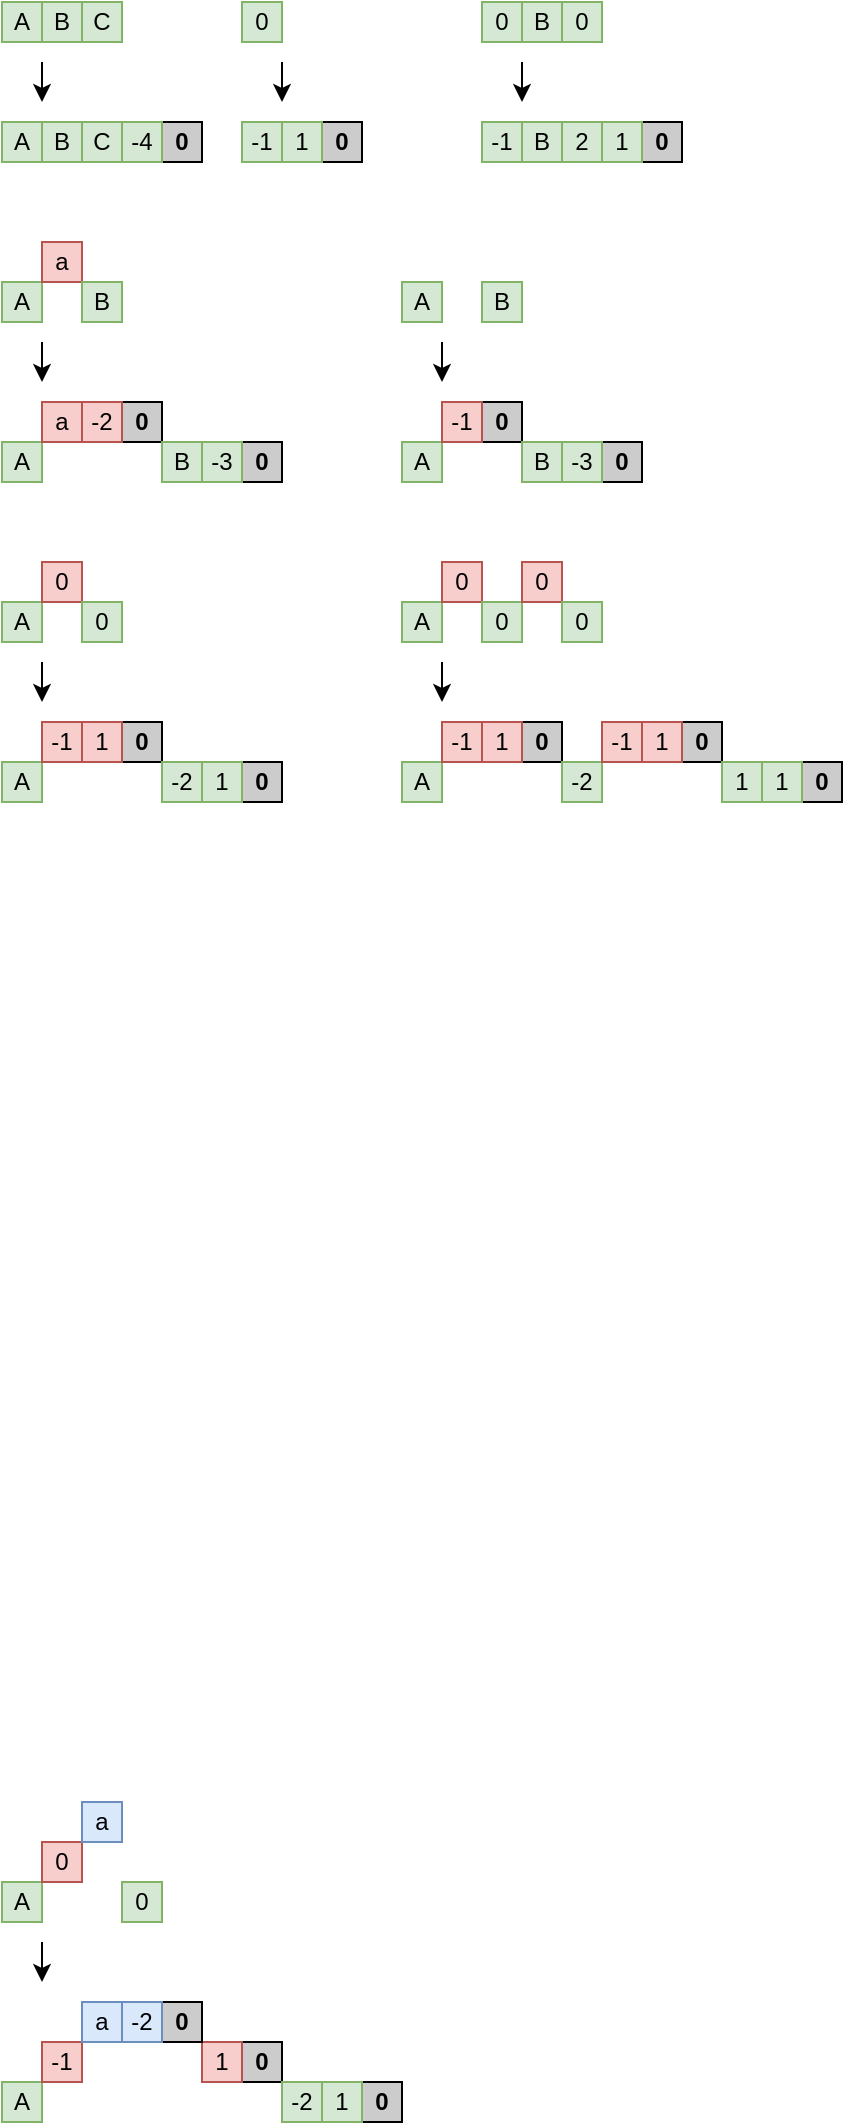 <mxfile version="24.2.5" type="device">
  <diagram name="Page-1" id="lWNguFLB6w7WDzoqWuzC">
    <mxGraphModel dx="482" dy="288" grid="1" gridSize="10" guides="1" tooltips="1" connect="1" arrows="1" fold="1" page="1" pageScale="1" pageWidth="850" pageHeight="1100" math="0" shadow="0">
      <root>
        <mxCell id="0" />
        <mxCell id="1" parent="0" />
        <mxCell id="5RoPjCUc7wu4f7_gC1kw-3" value="A" style="rounded=0;whiteSpace=wrap;html=1;fillColor=#d5e8d4;strokeColor=#82b366;" parent="1" vertex="1">
          <mxGeometry x="40" y="40" width="20" height="20" as="geometry" />
        </mxCell>
        <mxCell id="5RoPjCUc7wu4f7_gC1kw-6" value="B" style="rounded=0;whiteSpace=wrap;html=1;fillColor=#d5e8d4;strokeColor=#82b366;" parent="1" vertex="1">
          <mxGeometry x="60" y="40" width="20" height="20" as="geometry" />
        </mxCell>
        <mxCell id="5RoPjCUc7wu4f7_gC1kw-14" value="C" style="rounded=0;whiteSpace=wrap;html=1;fillColor=#d5e8d4;strokeColor=#82b366;" parent="1" vertex="1">
          <mxGeometry x="80" y="40" width="20" height="20" as="geometry" />
        </mxCell>
        <mxCell id="5RoPjCUc7wu4f7_gC1kw-28" value="A" style="rounded=0;whiteSpace=wrap;html=1;fillColor=#d5e8d4;strokeColor=#82b366;" parent="1" vertex="1">
          <mxGeometry x="40" y="100" width="20" height="20" as="geometry" />
        </mxCell>
        <mxCell id="5RoPjCUc7wu4f7_gC1kw-29" value="B" style="rounded=0;whiteSpace=wrap;html=1;fillColor=#d5e8d4;strokeColor=#82b366;" parent="1" vertex="1">
          <mxGeometry x="60" y="100" width="20" height="20" as="geometry" />
        </mxCell>
        <mxCell id="5RoPjCUc7wu4f7_gC1kw-30" value="C" style="rounded=0;whiteSpace=wrap;html=1;fillColor=#d5e8d4;strokeColor=#82b366;" parent="1" vertex="1">
          <mxGeometry x="80" y="100" width="20" height="20" as="geometry" />
        </mxCell>
        <mxCell id="5RoPjCUc7wu4f7_gC1kw-31" value="&lt;b&gt;0&lt;/b&gt;" style="rounded=0;whiteSpace=wrap;html=1;fillStyle=solid;fillColor=#CCCCCC;" parent="1" vertex="1">
          <mxGeometry x="120" y="100" width="20" height="20" as="geometry" />
        </mxCell>
        <mxCell id="5RoPjCUc7wu4f7_gC1kw-32" value="-4" style="rounded=0;whiteSpace=wrap;html=1;fillColor=#d5e8d4;strokeColor=#82b366;" parent="1" vertex="1">
          <mxGeometry x="100" y="100" width="20" height="20" as="geometry" />
        </mxCell>
        <mxCell id="5RoPjCUc7wu4f7_gC1kw-33" value="" style="endArrow=classic;html=1;rounded=0;" parent="1" edge="1">
          <mxGeometry width="50" height="50" relative="1" as="geometry">
            <mxPoint x="60" y="70" as="sourcePoint" />
            <mxPoint x="60" y="90" as="targetPoint" />
          </mxGeometry>
        </mxCell>
        <mxCell id="5RoPjCUc7wu4f7_gC1kw-34" value="0" style="rounded=0;whiteSpace=wrap;html=1;fillColor=#d5e8d4;strokeColor=#82b366;" parent="1" vertex="1">
          <mxGeometry x="280" y="40" width="20" height="20" as="geometry" />
        </mxCell>
        <mxCell id="5RoPjCUc7wu4f7_gC1kw-35" value="B" style="rounded=0;whiteSpace=wrap;html=1;fillColor=#d5e8d4;strokeColor=#82b366;" parent="1" vertex="1">
          <mxGeometry x="300" y="40" width="20" height="20" as="geometry" />
        </mxCell>
        <mxCell id="5RoPjCUc7wu4f7_gC1kw-36" value="0" style="rounded=0;whiteSpace=wrap;html=1;fillColor=#d5e8d4;strokeColor=#82b366;" parent="1" vertex="1">
          <mxGeometry x="320" y="40" width="20" height="20" as="geometry" />
        </mxCell>
        <mxCell id="5RoPjCUc7wu4f7_gC1kw-37" value="-1" style="rounded=0;whiteSpace=wrap;html=1;fillColor=#d5e8d4;strokeColor=#82b366;" parent="1" vertex="1">
          <mxGeometry x="280" y="100" width="20" height="20" as="geometry" />
        </mxCell>
        <mxCell id="5RoPjCUc7wu4f7_gC1kw-38" value="B" style="rounded=0;whiteSpace=wrap;html=1;fillColor=#d5e8d4;strokeColor=#82b366;" parent="1" vertex="1">
          <mxGeometry x="300" y="100" width="20" height="20" as="geometry" />
        </mxCell>
        <mxCell id="5RoPjCUc7wu4f7_gC1kw-39" value="2" style="rounded=0;whiteSpace=wrap;html=1;fillColor=#d5e8d4;strokeColor=#82b366;" parent="1" vertex="1">
          <mxGeometry x="320" y="100" width="20" height="20" as="geometry" />
        </mxCell>
        <mxCell id="5RoPjCUc7wu4f7_gC1kw-40" value="&lt;b&gt;0&lt;/b&gt;" style="rounded=0;whiteSpace=wrap;html=1;fillStyle=solid;fillColor=#CCCCCC;" parent="1" vertex="1">
          <mxGeometry x="360" y="100" width="20" height="20" as="geometry" />
        </mxCell>
        <mxCell id="5RoPjCUc7wu4f7_gC1kw-41" value="1" style="rounded=0;whiteSpace=wrap;html=1;fillColor=#d5e8d4;strokeColor=#82b366;" parent="1" vertex="1">
          <mxGeometry x="340" y="100" width="20" height="20" as="geometry" />
        </mxCell>
        <mxCell id="5RoPjCUc7wu4f7_gC1kw-42" value="" style="endArrow=classic;html=1;rounded=0;" parent="1" edge="1">
          <mxGeometry width="50" height="50" relative="1" as="geometry">
            <mxPoint x="300" y="70" as="sourcePoint" />
            <mxPoint x="300" y="90" as="targetPoint" />
          </mxGeometry>
        </mxCell>
        <mxCell id="5RoPjCUc7wu4f7_gC1kw-43" value="0" style="rounded=0;whiteSpace=wrap;html=1;fillColor=#d5e8d4;strokeColor=#82b366;" parent="1" vertex="1">
          <mxGeometry x="160" y="40" width="20" height="20" as="geometry" />
        </mxCell>
        <mxCell id="5RoPjCUc7wu4f7_gC1kw-46" value="-1" style="rounded=0;whiteSpace=wrap;html=1;fillColor=#d5e8d4;strokeColor=#82b366;" parent="1" vertex="1">
          <mxGeometry x="160" y="100" width="20" height="20" as="geometry" />
        </mxCell>
        <mxCell id="5RoPjCUc7wu4f7_gC1kw-49" value="&lt;b&gt;0&lt;/b&gt;" style="rounded=0;whiteSpace=wrap;html=1;fillStyle=solid;fillColor=#CCCCCC;" parent="1" vertex="1">
          <mxGeometry x="200" y="100" width="20" height="20" as="geometry" />
        </mxCell>
        <mxCell id="5RoPjCUc7wu4f7_gC1kw-50" value="1" style="rounded=0;whiteSpace=wrap;html=1;fillColor=#d5e8d4;strokeColor=#82b366;" parent="1" vertex="1">
          <mxGeometry x="180" y="100" width="20" height="20" as="geometry" />
        </mxCell>
        <mxCell id="5RoPjCUc7wu4f7_gC1kw-51" value="" style="endArrow=classic;html=1;rounded=0;" parent="1" edge="1">
          <mxGeometry width="50" height="50" relative="1" as="geometry">
            <mxPoint x="180" y="70" as="sourcePoint" />
            <mxPoint x="180" y="90" as="targetPoint" />
          </mxGeometry>
        </mxCell>
        <mxCell id="5RoPjCUc7wu4f7_gC1kw-52" value="A" style="rounded=0;whiteSpace=wrap;html=1;fillColor=#d5e8d4;strokeColor=#82b366;" parent="1" vertex="1">
          <mxGeometry x="40" y="260" width="20" height="20" as="geometry" />
        </mxCell>
        <mxCell id="5RoPjCUc7wu4f7_gC1kw-53" value="a" style="rounded=0;whiteSpace=wrap;html=1;fillColor=#f8cecc;strokeColor=#b85450;" parent="1" vertex="1">
          <mxGeometry x="60" y="240" width="20" height="20" as="geometry" />
        </mxCell>
        <mxCell id="5RoPjCUc7wu4f7_gC1kw-54" value="&lt;b&gt;0&lt;/b&gt;" style="rounded=0;whiteSpace=wrap;html=1;fillStyle=solid;fillColor=#CCCCCC;" parent="1" vertex="1">
          <mxGeometry x="100" y="240" width="20" height="20" as="geometry" />
        </mxCell>
        <mxCell id="5RoPjCUc7wu4f7_gC1kw-55" value="B" style="rounded=0;whiteSpace=wrap;html=1;fillColor=#d5e8d4;strokeColor=#82b366;" parent="1" vertex="1">
          <mxGeometry x="120" y="260" width="20" height="20" as="geometry" />
        </mxCell>
        <mxCell id="5RoPjCUc7wu4f7_gC1kw-56" value="-2" style="rounded=0;whiteSpace=wrap;html=1;fillColor=#f8cecc;strokeColor=#b85450;" parent="1" vertex="1">
          <mxGeometry x="80" y="240" width="20" height="20" as="geometry" />
        </mxCell>
        <mxCell id="5RoPjCUc7wu4f7_gC1kw-58" value="&lt;b&gt;0&lt;/b&gt;" style="rounded=0;whiteSpace=wrap;html=1;fillStyle=solid;fillColor=#CCCCCC;" parent="1" vertex="1">
          <mxGeometry x="160" y="260" width="20" height="20" as="geometry" />
        </mxCell>
        <mxCell id="5RoPjCUc7wu4f7_gC1kw-59" value="-3" style="rounded=0;whiteSpace=wrap;html=1;fillColor=#d5e8d4;strokeColor=#82b366;" parent="1" vertex="1">
          <mxGeometry x="140" y="260" width="20" height="20" as="geometry" />
        </mxCell>
        <mxCell id="5RoPjCUc7wu4f7_gC1kw-60" value="A" style="rounded=0;whiteSpace=wrap;html=1;fillColor=#d5e8d4;strokeColor=#82b366;" parent="1" vertex="1">
          <mxGeometry x="40" y="180" width="20" height="20" as="geometry" />
        </mxCell>
        <mxCell id="5RoPjCUc7wu4f7_gC1kw-61" value="a" style="rounded=0;whiteSpace=wrap;html=1;fillColor=#f8cecc;strokeColor=#b85450;" parent="1" vertex="1">
          <mxGeometry x="60" y="160" width="20" height="20" as="geometry" />
        </mxCell>
        <mxCell id="5RoPjCUc7wu4f7_gC1kw-63" value="B" style="rounded=0;whiteSpace=wrap;html=1;fillColor=#d5e8d4;strokeColor=#82b366;" parent="1" vertex="1">
          <mxGeometry x="80" y="180" width="20" height="20" as="geometry" />
        </mxCell>
        <mxCell id="5RoPjCUc7wu4f7_gC1kw-67" value="" style="endArrow=classic;html=1;rounded=0;" parent="1" edge="1">
          <mxGeometry width="50" height="50" relative="1" as="geometry">
            <mxPoint x="60" y="210" as="sourcePoint" />
            <mxPoint x="60" y="230" as="targetPoint" />
          </mxGeometry>
        </mxCell>
        <mxCell id="5RoPjCUc7wu4f7_gC1kw-68" value="A" style="rounded=0;whiteSpace=wrap;html=1;fillColor=#d5e8d4;strokeColor=#82b366;" parent="1" vertex="1">
          <mxGeometry x="240" y="260" width="20" height="20" as="geometry" />
        </mxCell>
        <mxCell id="5RoPjCUc7wu4f7_gC1kw-70" value="&lt;b&gt;0&lt;/b&gt;" style="rounded=0;whiteSpace=wrap;html=1;fillStyle=solid;fillColor=#CCCCCC;" parent="1" vertex="1">
          <mxGeometry x="280" y="240" width="20" height="20" as="geometry" />
        </mxCell>
        <mxCell id="5RoPjCUc7wu4f7_gC1kw-71" value="B" style="rounded=0;whiteSpace=wrap;html=1;fillColor=#d5e8d4;strokeColor=#82b366;" parent="1" vertex="1">
          <mxGeometry x="300" y="260" width="20" height="20" as="geometry" />
        </mxCell>
        <mxCell id="5RoPjCUc7wu4f7_gC1kw-72" value="-1" style="rounded=0;whiteSpace=wrap;html=1;fillColor=#f8cecc;strokeColor=#b85450;" parent="1" vertex="1">
          <mxGeometry x="260" y="240" width="20" height="20" as="geometry" />
        </mxCell>
        <mxCell id="5RoPjCUc7wu4f7_gC1kw-73" value="&lt;b&gt;0&lt;/b&gt;" style="rounded=0;whiteSpace=wrap;html=1;fillStyle=solid;fillColor=#CCCCCC;" parent="1" vertex="1">
          <mxGeometry x="340" y="260" width="20" height="20" as="geometry" />
        </mxCell>
        <mxCell id="5RoPjCUc7wu4f7_gC1kw-74" value="-3" style="rounded=0;whiteSpace=wrap;html=1;fillColor=#d5e8d4;strokeColor=#82b366;" parent="1" vertex="1">
          <mxGeometry x="320" y="260" width="20" height="20" as="geometry" />
        </mxCell>
        <mxCell id="5RoPjCUc7wu4f7_gC1kw-75" value="A" style="rounded=0;whiteSpace=wrap;html=1;fillColor=#d5e8d4;strokeColor=#82b366;" parent="1" vertex="1">
          <mxGeometry x="240" y="180" width="20" height="20" as="geometry" />
        </mxCell>
        <mxCell id="5RoPjCUc7wu4f7_gC1kw-77" value="B" style="rounded=0;whiteSpace=wrap;html=1;fillColor=#d5e8d4;strokeColor=#82b366;" parent="1" vertex="1">
          <mxGeometry x="280" y="180" width="20" height="20" as="geometry" />
        </mxCell>
        <mxCell id="5RoPjCUc7wu4f7_gC1kw-78" value="" style="endArrow=classic;html=1;rounded=0;" parent="1" edge="1">
          <mxGeometry width="50" height="50" relative="1" as="geometry">
            <mxPoint x="260" y="210" as="sourcePoint" />
            <mxPoint x="260" y="230" as="targetPoint" />
          </mxGeometry>
        </mxCell>
        <mxCell id="5RoPjCUc7wu4f7_gC1kw-79" value="A" style="rounded=0;whiteSpace=wrap;html=1;fillColor=#d5e8d4;strokeColor=#82b366;" parent="1" vertex="1">
          <mxGeometry x="40" y="420" width="20" height="20" as="geometry" />
        </mxCell>
        <mxCell id="5RoPjCUc7wu4f7_gC1kw-80" value="-1" style="rounded=0;whiteSpace=wrap;html=1;fillColor=#f8cecc;strokeColor=#b85450;" parent="1" vertex="1">
          <mxGeometry x="60" y="400" width="20" height="20" as="geometry" />
        </mxCell>
        <mxCell id="5RoPjCUc7wu4f7_gC1kw-81" value="&lt;b&gt;0&lt;/b&gt;" style="rounded=0;whiteSpace=wrap;html=1;fillStyle=solid;fillColor=#CCCCCC;" parent="1" vertex="1">
          <mxGeometry x="100" y="400" width="20" height="20" as="geometry" />
        </mxCell>
        <mxCell id="5RoPjCUc7wu4f7_gC1kw-82" value="-2" style="rounded=0;whiteSpace=wrap;html=1;fillColor=#d5e8d4;strokeColor=#82b366;" parent="1" vertex="1">
          <mxGeometry x="120" y="420" width="20" height="20" as="geometry" />
        </mxCell>
        <mxCell id="5RoPjCUc7wu4f7_gC1kw-83" value="1" style="rounded=0;whiteSpace=wrap;html=1;fillColor=#f8cecc;strokeColor=#b85450;" parent="1" vertex="1">
          <mxGeometry x="80" y="400" width="20" height="20" as="geometry" />
        </mxCell>
        <mxCell id="5RoPjCUc7wu4f7_gC1kw-84" value="&lt;b&gt;0&lt;/b&gt;" style="rounded=0;whiteSpace=wrap;html=1;fillStyle=solid;fillColor=#CCCCCC;" parent="1" vertex="1">
          <mxGeometry x="160" y="420" width="20" height="20" as="geometry" />
        </mxCell>
        <mxCell id="5RoPjCUc7wu4f7_gC1kw-85" value="1" style="rounded=0;whiteSpace=wrap;html=1;fillColor=#d5e8d4;strokeColor=#82b366;" parent="1" vertex="1">
          <mxGeometry x="140" y="420" width="20" height="20" as="geometry" />
        </mxCell>
        <mxCell id="5RoPjCUc7wu4f7_gC1kw-86" value="A" style="rounded=0;whiteSpace=wrap;html=1;fillColor=#d5e8d4;strokeColor=#82b366;" parent="1" vertex="1">
          <mxGeometry x="40" y="340" width="20" height="20" as="geometry" />
        </mxCell>
        <mxCell id="5RoPjCUc7wu4f7_gC1kw-87" value="0" style="rounded=0;whiteSpace=wrap;html=1;fillColor=#f8cecc;strokeColor=#b85450;" parent="1" vertex="1">
          <mxGeometry x="60" y="320" width="20" height="20" as="geometry" />
        </mxCell>
        <mxCell id="5RoPjCUc7wu4f7_gC1kw-88" value="0" style="rounded=0;whiteSpace=wrap;html=1;fillColor=#d5e8d4;strokeColor=#82b366;" parent="1" vertex="1">
          <mxGeometry x="80" y="340" width="20" height="20" as="geometry" />
        </mxCell>
        <mxCell id="5RoPjCUc7wu4f7_gC1kw-89" value="" style="endArrow=classic;html=1;rounded=0;" parent="1" edge="1">
          <mxGeometry width="50" height="50" relative="1" as="geometry">
            <mxPoint x="60" y="370" as="sourcePoint" />
            <mxPoint x="60" y="390" as="targetPoint" />
          </mxGeometry>
        </mxCell>
        <mxCell id="5RoPjCUc7wu4f7_gC1kw-90" value="A" style="rounded=0;whiteSpace=wrap;html=1;fillColor=#d5e8d4;strokeColor=#82b366;" parent="1" vertex="1">
          <mxGeometry x="240" y="420" width="20" height="20" as="geometry" />
        </mxCell>
        <mxCell id="5RoPjCUc7wu4f7_gC1kw-91" value="-1" style="rounded=0;whiteSpace=wrap;html=1;fillColor=#f8cecc;strokeColor=#b85450;" parent="1" vertex="1">
          <mxGeometry x="260" y="400" width="20" height="20" as="geometry" />
        </mxCell>
        <mxCell id="5RoPjCUc7wu4f7_gC1kw-92" value="&lt;b&gt;0&lt;/b&gt;" style="rounded=0;whiteSpace=wrap;html=1;fillStyle=solid;fillColor=#CCCCCC;" parent="1" vertex="1">
          <mxGeometry x="300" y="400" width="20" height="20" as="geometry" />
        </mxCell>
        <mxCell id="5RoPjCUc7wu4f7_gC1kw-93" value="-2" style="rounded=0;whiteSpace=wrap;html=1;fillColor=#d5e8d4;strokeColor=#82b366;" parent="1" vertex="1">
          <mxGeometry x="320" y="420" width="20" height="20" as="geometry" />
        </mxCell>
        <mxCell id="5RoPjCUc7wu4f7_gC1kw-94" value="1" style="rounded=0;whiteSpace=wrap;html=1;fillColor=#f8cecc;strokeColor=#b85450;" parent="1" vertex="1">
          <mxGeometry x="280" y="400" width="20" height="20" as="geometry" />
        </mxCell>
        <mxCell id="5RoPjCUc7wu4f7_gC1kw-97" value="A" style="rounded=0;whiteSpace=wrap;html=1;fillColor=#d5e8d4;strokeColor=#82b366;" parent="1" vertex="1">
          <mxGeometry x="240" y="340" width="20" height="20" as="geometry" />
        </mxCell>
        <mxCell id="5RoPjCUc7wu4f7_gC1kw-98" value="0" style="rounded=0;whiteSpace=wrap;html=1;fillColor=#f8cecc;strokeColor=#b85450;" parent="1" vertex="1">
          <mxGeometry x="260" y="320" width="20" height="20" as="geometry" />
        </mxCell>
        <mxCell id="5RoPjCUc7wu4f7_gC1kw-99" value="0" style="rounded=0;whiteSpace=wrap;html=1;fillColor=#d5e8d4;strokeColor=#82b366;" parent="1" vertex="1">
          <mxGeometry x="280" y="340" width="20" height="20" as="geometry" />
        </mxCell>
        <mxCell id="5RoPjCUc7wu4f7_gC1kw-100" value="" style="endArrow=classic;html=1;rounded=0;" parent="1" edge="1">
          <mxGeometry width="50" height="50" relative="1" as="geometry">
            <mxPoint x="260" y="370" as="sourcePoint" />
            <mxPoint x="260" y="390" as="targetPoint" />
          </mxGeometry>
        </mxCell>
        <mxCell id="5RoPjCUc7wu4f7_gC1kw-101" value="0" style="rounded=0;whiteSpace=wrap;html=1;fillColor=#f8cecc;strokeColor=#b85450;" parent="1" vertex="1">
          <mxGeometry x="300" y="320" width="20" height="20" as="geometry" />
        </mxCell>
        <mxCell id="5RoPjCUc7wu4f7_gC1kw-102" value="0" style="rounded=0;whiteSpace=wrap;html=1;fillColor=#d5e8d4;strokeColor=#82b366;" parent="1" vertex="1">
          <mxGeometry x="320" y="340" width="20" height="20" as="geometry" />
        </mxCell>
        <mxCell id="5RoPjCUc7wu4f7_gC1kw-103" value="-1" style="rounded=0;whiteSpace=wrap;html=1;fillColor=#f8cecc;strokeColor=#b85450;" parent="1" vertex="1">
          <mxGeometry x="340" y="400" width="20" height="20" as="geometry" />
        </mxCell>
        <mxCell id="5RoPjCUc7wu4f7_gC1kw-104" value="&lt;b&gt;0&lt;/b&gt;" style="rounded=0;whiteSpace=wrap;html=1;fillStyle=solid;fillColor=#CCCCCC;" parent="1" vertex="1">
          <mxGeometry x="380" y="400" width="20" height="20" as="geometry" />
        </mxCell>
        <mxCell id="5RoPjCUc7wu4f7_gC1kw-105" value="1" style="rounded=0;whiteSpace=wrap;html=1;fillColor=#d5e8d4;strokeColor=#82b366;" parent="1" vertex="1">
          <mxGeometry x="400" y="420" width="20" height="20" as="geometry" />
        </mxCell>
        <mxCell id="5RoPjCUc7wu4f7_gC1kw-106" value="1" style="rounded=0;whiteSpace=wrap;html=1;fillColor=#f8cecc;strokeColor=#b85450;" parent="1" vertex="1">
          <mxGeometry x="360" y="400" width="20" height="20" as="geometry" />
        </mxCell>
        <mxCell id="5RoPjCUc7wu4f7_gC1kw-107" value="&lt;b&gt;0&lt;/b&gt;" style="rounded=0;whiteSpace=wrap;html=1;fillStyle=solid;fillColor=#CCCCCC;" parent="1" vertex="1">
          <mxGeometry x="440" y="420" width="20" height="20" as="geometry" />
        </mxCell>
        <mxCell id="5RoPjCUc7wu4f7_gC1kw-108" value="1" style="rounded=0;whiteSpace=wrap;html=1;fillColor=#d5e8d4;strokeColor=#82b366;" parent="1" vertex="1">
          <mxGeometry x="420" y="420" width="20" height="20" as="geometry" />
        </mxCell>
        <mxCell id="5RoPjCUc7wu4f7_gC1kw-109" value="A" style="rounded=0;whiteSpace=wrap;html=1;fillColor=#d5e8d4;strokeColor=#82b366;" parent="1" vertex="1">
          <mxGeometry x="40" y="1080" width="20" height="20" as="geometry" />
        </mxCell>
        <mxCell id="5RoPjCUc7wu4f7_gC1kw-110" value="-1" style="rounded=0;whiteSpace=wrap;html=1;fillColor=#f8cecc;strokeColor=#b85450;" parent="1" vertex="1">
          <mxGeometry x="60" y="1060" width="20" height="20" as="geometry" />
        </mxCell>
        <mxCell id="5RoPjCUc7wu4f7_gC1kw-111" value="&lt;b&gt;0&lt;/b&gt;" style="rounded=0;whiteSpace=wrap;html=1;fillStyle=solid;fillColor=#CCCCCC;" parent="1" vertex="1">
          <mxGeometry x="160" y="1060" width="20" height="20" as="geometry" />
        </mxCell>
        <mxCell id="5RoPjCUc7wu4f7_gC1kw-112" value="-2" style="rounded=0;whiteSpace=wrap;html=1;fillColor=#d5e8d4;strokeColor=#82b366;" parent="1" vertex="1">
          <mxGeometry x="180" y="1080" width="20" height="20" as="geometry" />
        </mxCell>
        <mxCell id="5RoPjCUc7wu4f7_gC1kw-113" value="1" style="rounded=0;whiteSpace=wrap;html=1;fillColor=#f8cecc;strokeColor=#b85450;" parent="1" vertex="1">
          <mxGeometry x="140" y="1060" width="20" height="20" as="geometry" />
        </mxCell>
        <mxCell id="5RoPjCUc7wu4f7_gC1kw-114" value="&lt;b&gt;0&lt;/b&gt;" style="rounded=0;whiteSpace=wrap;html=1;fillStyle=solid;fillColor=#CCCCCC;" parent="1" vertex="1">
          <mxGeometry x="220" y="1080" width="20" height="20" as="geometry" />
        </mxCell>
        <mxCell id="5RoPjCUc7wu4f7_gC1kw-115" value="1" style="rounded=0;whiteSpace=wrap;html=1;fillColor=#d5e8d4;strokeColor=#82b366;" parent="1" vertex="1">
          <mxGeometry x="200" y="1080" width="20" height="20" as="geometry" />
        </mxCell>
        <mxCell id="5RoPjCUc7wu4f7_gC1kw-116" value="A" style="rounded=0;whiteSpace=wrap;html=1;fillColor=#d5e8d4;strokeColor=#82b366;" parent="1" vertex="1">
          <mxGeometry x="40" y="980" width="20" height="20" as="geometry" />
        </mxCell>
        <mxCell id="5RoPjCUc7wu4f7_gC1kw-117" value="0" style="rounded=0;whiteSpace=wrap;html=1;fillColor=#f8cecc;strokeColor=#b85450;" parent="1" vertex="1">
          <mxGeometry x="60" y="960" width="20" height="20" as="geometry" />
        </mxCell>
        <mxCell id="5RoPjCUc7wu4f7_gC1kw-118" value="0" style="rounded=0;whiteSpace=wrap;html=1;fillColor=#d5e8d4;strokeColor=#82b366;" parent="1" vertex="1">
          <mxGeometry x="100" y="980" width="20" height="20" as="geometry" />
        </mxCell>
        <mxCell id="5RoPjCUc7wu4f7_gC1kw-119" value="" style="endArrow=classic;html=1;rounded=0;" parent="1" edge="1">
          <mxGeometry width="50" height="50" relative="1" as="geometry">
            <mxPoint x="60" y="1010" as="sourcePoint" />
            <mxPoint x="60" y="1030" as="targetPoint" />
          </mxGeometry>
        </mxCell>
        <mxCell id="5RoPjCUc7wu4f7_gC1kw-120" value="a" style="rounded=0;whiteSpace=wrap;html=1;fillColor=#dae8fc;strokeColor=#6c8ebf;" parent="1" vertex="1">
          <mxGeometry x="80" y="940" width="20" height="20" as="geometry" />
        </mxCell>
        <mxCell id="5RoPjCUc7wu4f7_gC1kw-121" value="a" style="rounded=0;whiteSpace=wrap;html=1;fillColor=#dae8fc;strokeColor=#6c8ebf;" parent="1" vertex="1">
          <mxGeometry x="80" y="1040" width="20" height="20" as="geometry" />
        </mxCell>
        <mxCell id="5RoPjCUc7wu4f7_gC1kw-122" value="&lt;b&gt;0&lt;/b&gt;" style="rounded=0;whiteSpace=wrap;html=1;fillStyle=solid;fillColor=#CCCCCC;" parent="1" vertex="1">
          <mxGeometry x="120" y="1040" width="20" height="20" as="geometry" />
        </mxCell>
        <mxCell id="5RoPjCUc7wu4f7_gC1kw-123" value="-2" style="rounded=0;whiteSpace=wrap;html=1;fillColor=#dae8fc;strokeColor=#6c8ebf;" parent="1" vertex="1">
          <mxGeometry x="100" y="1040" width="20" height="20" as="geometry" />
        </mxCell>
      </root>
    </mxGraphModel>
  </diagram>
</mxfile>
